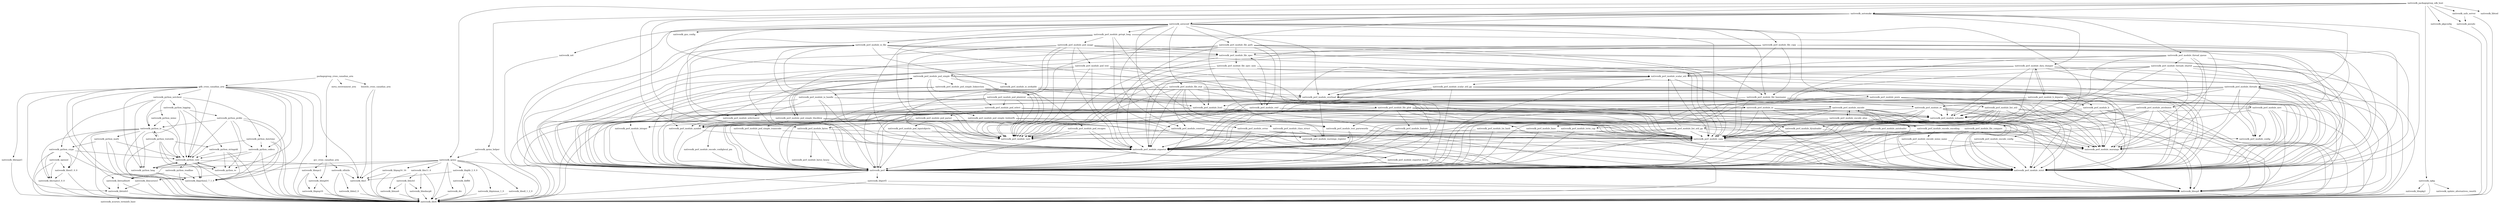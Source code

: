 digraph depends {
    node [shape=plaintext]
binutils_cross_canadian_arm -> nativesdk_libc6;
binutils_cross_canadian_arm -> nativesdk_libz1;
gcc_cross_canadian_arm -> nativesdk_elfutils;
gcc_cross_canadian_arm -> nativesdk_libmpc2;
gcc_cross_canadian_arm -> nativesdk_libmpfr4;
gdb_cross_canadian_arm -> nativesdk_libc6;
gdb_cross_canadian_arm -> nativesdk_libexpat1;
gdb_cross_canadian_arm -> nativesdk_libncurses5;
gdb_cross_canadian_arm -> nativesdk_libpython2_7_1_0;
gdb_cross_canadian_arm -> nativesdk_libreadline6;
gdb_cross_canadian_arm -> nativesdk_libtinfo5;
gdb_cross_canadian_arm -> nativesdk_libz1;
gdb_cross_canadian_arm -> nativesdk_python_codecs;
gdb_cross_canadian_arm -> nativesdk_python_core;
gdb_cross_canadian_arm -> nativesdk_python_lang;
gdb_cross_canadian_arm -> nativesdk_python_netclient;
gdb_cross_canadian_arm -> nativesdk_python_re;
nativesdk_autoconf -> nativesdk_gnu_config;
nativesdk_autoconf -> nativesdk_m4;
nativesdk_autoconf -> nativesdk_perl;
nativesdk_autoconf -> nativesdk_perl_module_carp;
nativesdk_autoconf -> nativesdk_perl_module_constant;
nativesdk_autoconf -> nativesdk_perl_module_errno;
nativesdk_autoconf -> nativesdk_perl_module_exporter;
nativesdk_autoconf -> nativesdk_perl_module_file_basename;
nativesdk_autoconf -> nativesdk_perl_module_file_compare;
nativesdk_autoconf -> nativesdk_perl_module_file_copy;
nativesdk_autoconf -> nativesdk_perl_module_file_glob;
nativesdk_autoconf -> nativesdk_perl_module_file_path;
nativesdk_autoconf -> nativesdk_perl_module_file_stat;
nativesdk_autoconf -> nativesdk_perl_module_getopt_long;
nativesdk_autoconf -> nativesdk_perl_module_io_file;
nativesdk_autoconf -> nativesdk_perl_module_posix;
nativesdk_automake -> nativesdk_autoconf;
nativesdk_automake -> nativesdk_perl;
nativesdk_automake -> nativesdk_perl_module_bytes;
nativesdk_automake -> nativesdk_perl_module_data_dumper;
nativesdk_automake -> nativesdk_perl_module_strict;
nativesdk_automake -> nativesdk_perl_module_text_parsewords;
nativesdk_automake -> nativesdk_perl_module_thread_queue;
nativesdk_automake -> nativesdk_perl_module_threads;
nativesdk_automake -> nativesdk_perl_module_vars;
nativesdk_dtc -> nativesdk_libc6;
nativesdk_elfutils -> nativesdk_libbz2_0;
nativesdk_elfutils -> nativesdk_libc6;
nativesdk_elfutils -> nativesdk_libz1;
nativesdk_libbz2_0 -> nativesdk_libc6;
nativesdk_libcrypto1_0_0 -> nativesdk_libc6;
nativesdk_libexpat1 -> nativesdk_libc6;
nativesdk_libffi6 -> nativesdk_libc6;
nativesdk_libglib_2_0_0 -> nativesdk_libc6;
nativesdk_libglib_2_0_0 -> nativesdk_libffi6;
nativesdk_libglib_2_0_0 -> nativesdk_libz1;
nativesdk_libgmp10 -> nativesdk_libc6;
nativesdk_libmpc2 -> nativesdk_libc6;
nativesdk_libmpc2 -> nativesdk_libgmp10;
nativesdk_libmpc2 -> nativesdk_libmpfr4;
nativesdk_libmpfr4 -> nativesdk_libc6;
nativesdk_libmpfr4 -> nativesdk_libgmp10;
nativesdk_libncurses5 -> nativesdk_libc6;
nativesdk_libncurses5 -> nativesdk_libtinfo5;
nativesdk_libopkg1 -> nativesdk_libc6;
nativesdk_libperl5 -> nativesdk_libc6;
nativesdk_libperl5 -> nativesdk_libssp0;
nativesdk_libpixman_1_0 -> nativesdk_libc6;
nativesdk_libpng16_16 -> nativesdk_libc6;
nativesdk_libpng16_16 -> nativesdk_libz1;
nativesdk_libpython2_7_1_0 -> nativesdk_libc6;
nativesdk_libreadline6 -> nativesdk_libc6;
nativesdk_libreadline6 -> nativesdk_libtinfo5;
nativesdk_libsdl_1_2_0 -> nativesdk_libc6;
nativesdk_libssl1_0_0 -> nativesdk_libc6;
nativesdk_libssl1_0_0 -> nativesdk_libcrypto1_0_0;
nativesdk_libssp0 -> nativesdk_libc6;
nativesdk_libtinfo5 -> nativesdk_libc6;
nativesdk_libtinfo5 -> nativesdk_ncurses_terminfo_base [style=dotted];
nativesdk_libx11_6 -> nativesdk_libc6;
nativesdk_libx11_6 -> nativesdk_libxau6;
nativesdk_libx11_6 -> nativesdk_libxcb1;
nativesdk_libx11_6 -> nativesdk_libxdmcp6;
nativesdk_libxau6 -> nativesdk_libc6;
nativesdk_libxcb1 -> nativesdk_libc6;
nativesdk_libxcb1 -> nativesdk_libxau6;
nativesdk_libxcb1 -> nativesdk_libxdmcp6;
nativesdk_libxdmcp6 -> nativesdk_libc6;
nativesdk_libz1 -> nativesdk_libc6;
nativesdk_m4 -> nativesdk_libc6;
nativesdk_openssl -> nativesdk_libc6;
nativesdk_openssl -> nativesdk_libcrypto1_0_0;
nativesdk_openssl -> nativesdk_libssl1_0_0;
nativesdk_opkg -> nativesdk_libc6;
nativesdk_opkg -> nativesdk_libopkg1;
nativesdk_opkg -> nativesdk_update_alternatives_cworth;
nativesdk_packagegroup_sdk_host -> nativesdk_autoconf;
nativesdk_packagegroup_sdk_host -> nativesdk_automake;
nativesdk_packagegroup_sdk_host -> nativesdk_libtool;
nativesdk_packagegroup_sdk_host -> nativesdk_opkg;
nativesdk_packagegroup_sdk_host -> nativesdk_pkgconfig;
nativesdk_packagegroup_sdk_host -> nativesdk_pseudo;
nativesdk_packagegroup_sdk_host -> nativesdk_qemu;
nativesdk_packagegroup_sdk_host -> nativesdk_qemu_helper;
nativesdk_packagegroup_sdk_host -> nativesdk_unfs_server;
nativesdk_perl -> nativesdk_libc6;
nativesdk_perl -> nativesdk_libperl5;
nativesdk_perl -> nativesdk_libssp0;
nativesdk_perl_module_attributes -> nativesdk_libc6;
nativesdk_perl_module_attributes -> nativesdk_libssp0;
nativesdk_perl_module_attributes -> nativesdk_perl;
nativesdk_perl_module_attributes -> nativesdk_perl_module_carp;
nativesdk_perl_module_attributes -> nativesdk_perl_module_exporter;
nativesdk_perl_module_attributes -> nativesdk_perl_module_strict;
nativesdk_perl_module_attributes -> nativesdk_perl_module_warnings;
nativesdk_perl_module_attributes -> nativesdk_perl_module_xsloader;
nativesdk_perl_module_autoloader -> nativesdk_perl;
nativesdk_perl_module_autoloader -> nativesdk_perl_module_carp;
nativesdk_perl_module_autoloader -> nativesdk_perl_module_strict;
nativesdk_perl_module_b -> nativesdk_libc6;
nativesdk_perl_module_b -> nativesdk_libssp0;
nativesdk_perl_module_b -> nativesdk_perl;
nativesdk_perl_module_b -> nativesdk_perl_module_exporter;
nativesdk_perl_module_b -> nativesdk_perl_module_strict;
nativesdk_perl_module_b -> nativesdk_perl_module_xsloader;
nativesdk_perl_module_b_deparse -> nativesdk_perl;
nativesdk_perl_module_b_deparse -> nativesdk_perl_module_b;
nativesdk_perl_module_b_deparse -> nativesdk_perl_module_carp;
nativesdk_perl_module_b_deparse -> nativesdk_perl_module_data_dumper;
nativesdk_perl_module_b_deparse -> nativesdk_perl_module_re;
nativesdk_perl_module_b_deparse -> nativesdk_perl_module_strict;
nativesdk_perl_module_b_deparse -> nativesdk_perl_module_vars;
nativesdk_perl_module_b_deparse -> nativesdk_perl_module_warnings;
nativesdk_perl_module_base -> nativesdk_perl;
nativesdk_perl_module_base -> nativesdk_perl_module_carp;
nativesdk_perl_module_base -> nativesdk_perl_module_strict;
nativesdk_perl_module_base -> nativesdk_perl_module_vars;
nativesdk_perl_module_bytes -> nativesdk_perl;
nativesdk_perl_module_bytes -> nativesdk_perl_module_bytes_heavy;
nativesdk_perl_module_bytes -> nativesdk_perl_module_carp;
nativesdk_perl_module_bytes_heavy -> nativesdk_perl;
nativesdk_perl_module_carp -> nativesdk_perl;
nativesdk_perl_module_carp -> nativesdk_perl_module_exporter;
nativesdk_perl_module_carp -> nativesdk_perl_module_strict;
nativesdk_perl_module_carp -> nativesdk_perl_module_warnings;
nativesdk_perl_module_class_struct -> nativesdk_perl;
nativesdk_perl_module_class_struct -> nativesdk_perl_module_carp;
nativesdk_perl_module_class_struct -> nativesdk_perl_module_exporter;
nativesdk_perl_module_class_struct -> nativesdk_perl_module_strict;
nativesdk_perl_module_class_struct -> nativesdk_perl_module_warnings_register;
nativesdk_perl_module_constant -> nativesdk_perl;
nativesdk_perl_module_constant -> nativesdk_perl_module_carp;
nativesdk_perl_module_constant -> nativesdk_perl_module_strict;
nativesdk_perl_module_constant -> nativesdk_perl_module_vars;
nativesdk_perl_module_constant -> nativesdk_perl_module_warnings_register;
nativesdk_perl_module_cwd -> nativesdk_libc6;
nativesdk_perl_module_cwd -> nativesdk_libssp0;
nativesdk_perl_module_cwd -> nativesdk_perl;
nativesdk_perl_module_cwd -> nativesdk_perl_module_dynaloader;
nativesdk_perl_module_cwd -> nativesdk_perl_module_exporter;
nativesdk_perl_module_cwd -> nativesdk_perl_module_file_spec;
nativesdk_perl_module_cwd -> nativesdk_perl_module_strict;
nativesdk_perl_module_cwd -> nativesdk_perl_module_vars;
nativesdk_perl_module_cwd -> nativesdk_perl_module_xsloader;
nativesdk_perl_module_data_dumper -> nativesdk_libc6;
nativesdk_perl_module_data_dumper -> nativesdk_libssp0;
nativesdk_perl_module_data_dumper -> nativesdk_perl;
nativesdk_perl_module_data_dumper -> nativesdk_perl_module_b_deparse;
nativesdk_perl_module_data_dumper -> nativesdk_perl_module_carp;
nativesdk_perl_module_data_dumper -> nativesdk_perl_module_config;
nativesdk_perl_module_data_dumper -> nativesdk_perl_module_exporter;
nativesdk_perl_module_data_dumper -> nativesdk_perl_module_overload;
nativesdk_perl_module_data_dumper -> nativesdk_perl_module_scalar_util;
nativesdk_perl_module_data_dumper -> nativesdk_perl_module_xsloader;
nativesdk_perl_module_dynaloader -> nativesdk_perl;
nativesdk_perl_module_dynaloader -> nativesdk_perl_module_carp;
nativesdk_perl_module_dynaloader -> nativesdk_perl_module_config;
nativesdk_perl_module_encode -> nativesdk_libc6;
nativesdk_perl_module_encode -> nativesdk_libssp0;
nativesdk_perl_module_encode -> nativesdk_perl;
nativesdk_perl_module_encode -> nativesdk_perl_module_base;
nativesdk_perl_module_encode -> nativesdk_perl_module_bytes;
nativesdk_perl_module_encode -> nativesdk_perl_module_carp;
nativesdk_perl_module_encode -> nativesdk_perl_module_encode_alias;
nativesdk_perl_module_encode -> nativesdk_perl_module_encode_config;
nativesdk_perl_module_encode -> nativesdk_perl_module_encode_configlocal_pm;
nativesdk_perl_module_encode -> nativesdk_perl_module_encode_encoding;
nativesdk_perl_module_encode -> nativesdk_perl_module_exporter;
nativesdk_perl_module_encode -> nativesdk_perl_module_strict;
nativesdk_perl_module_encode -> nativesdk_perl_module_warnings;
nativesdk_perl_module_encode -> nativesdk_perl_module_xsloader;
nativesdk_perl_module_encode_alias -> nativesdk_perl;
nativesdk_perl_module_encode_alias -> nativesdk_perl_module_base;
nativesdk_perl_module_encode_alias -> nativesdk_perl_module_encode;
nativesdk_perl_module_encode_alias -> nativesdk_perl_module_strict;
nativesdk_perl_module_encode_alias -> nativesdk_perl_module_warnings;
nativesdk_perl_module_encode_config -> nativesdk_perl;
nativesdk_perl_module_encode_config -> nativesdk_perl_module_strict;
nativesdk_perl_module_encode_config -> nativesdk_perl_module_warnings;
nativesdk_perl_module_encode_configlocal_pm -> nativesdk_perl;
nativesdk_perl_module_encode_encoding -> nativesdk_perl;
nativesdk_perl_module_encode_encoding -> nativesdk_perl_module_carp;
nativesdk_perl_module_encode_encoding -> nativesdk_perl_module_encode;
nativesdk_perl_module_encode_encoding -> nativesdk_perl_module_encode_mime_name;
nativesdk_perl_module_encode_encoding -> nativesdk_perl_module_strict;
nativesdk_perl_module_encode_encoding -> nativesdk_perl_module_warnings;
nativesdk_perl_module_encode_mime_name -> nativesdk_perl;
nativesdk_perl_module_encode_mime_name -> nativesdk_perl_module_strict;
nativesdk_perl_module_encode_mime_name -> nativesdk_perl_module_warnings;
nativesdk_perl_module_errno -> nativesdk_perl;
nativesdk_perl_module_errno -> nativesdk_perl_module_carp;
nativesdk_perl_module_errno -> nativesdk_perl_module_exporter;
nativesdk_perl_module_errno -> nativesdk_perl_module_strict;
nativesdk_perl_module_exporter -> nativesdk_perl;
nativesdk_perl_module_exporter -> nativesdk_perl_module_exporter_heavy;
nativesdk_perl_module_exporter_heavy -> nativesdk_perl;
nativesdk_perl_module_exporter_heavy -> nativesdk_perl_module_carp;
nativesdk_perl_module_exporter_heavy -> nativesdk_perl_module_exporter;
nativesdk_perl_module_exporter_heavy -> nativesdk_perl_module_strict;
nativesdk_perl_module_fcntl -> nativesdk_libc6;
nativesdk_perl_module_fcntl -> nativesdk_libssp0;
nativesdk_perl_module_fcntl -> nativesdk_perl;
nativesdk_perl_module_fcntl -> nativesdk_perl_module_exporter;
nativesdk_perl_module_fcntl -> nativesdk_perl_module_strict;
nativesdk_perl_module_fcntl -> nativesdk_perl_module_xsloader;
nativesdk_perl_module_feature -> nativesdk_perl;
nativesdk_perl_module_feature -> nativesdk_perl_module_carp;
nativesdk_perl_module_file_basename -> nativesdk_perl;
nativesdk_perl_module_file_basename -> nativesdk_perl_module_carp;
nativesdk_perl_module_file_basename -> nativesdk_perl_module_exporter;
nativesdk_perl_module_file_basename -> nativesdk_perl_module_re;
nativesdk_perl_module_file_basename -> nativesdk_perl_module_strict;
nativesdk_perl_module_file_basename -> nativesdk_perl_module_warnings;
nativesdk_perl_module_file_compare -> nativesdk_perl;
nativesdk_perl_module_file_compare -> nativesdk_perl_module_carp;
nativesdk_perl_module_file_compare -> nativesdk_perl_module_exporter;
nativesdk_perl_module_file_compare -> nativesdk_perl_module_strict;
nativesdk_perl_module_file_compare -> nativesdk_perl_module_warnings;
nativesdk_perl_module_file_copy -> nativesdk_perl;
nativesdk_perl_module_file_copy -> nativesdk_perl_module_carp;
nativesdk_perl_module_file_copy -> nativesdk_perl_module_config;
nativesdk_perl_module_file_copy -> nativesdk_perl_module_exporter;
nativesdk_perl_module_file_copy -> nativesdk_perl_module_file_basename;
nativesdk_perl_module_file_copy -> nativesdk_perl_module_file_spec;
nativesdk_perl_module_file_copy -> nativesdk_perl_module_strict;
nativesdk_perl_module_file_copy -> nativesdk_perl_module_warnings;
nativesdk_perl_module_file_glob -> nativesdk_libc6;
nativesdk_perl_module_file_glob -> nativesdk_libssp0;
nativesdk_perl_module_file_glob -> nativesdk_perl;
nativesdk_perl_module_file_glob -> nativesdk_perl_module_exporter;
nativesdk_perl_module_file_glob -> nativesdk_perl_module_feature;
nativesdk_perl_module_file_glob -> nativesdk_perl_module_strict;
nativesdk_perl_module_file_glob -> nativesdk_perl_module_text_parsewords;
nativesdk_perl_module_file_glob -> nativesdk_perl_module_xsloader;
nativesdk_perl_module_file_path -> nativesdk_perl;
nativesdk_perl_module_file_path -> nativesdk_perl_module_carp;
nativesdk_perl_module_file_path -> nativesdk_perl_module_cwd;
nativesdk_perl_module_file_path -> nativesdk_perl_module_exporter;
nativesdk_perl_module_file_path -> nativesdk_perl_module_file_basename;
nativesdk_perl_module_file_path -> nativesdk_perl_module_file_spec;
nativesdk_perl_module_file_path -> nativesdk_perl_module_strict;
nativesdk_perl_module_file_path -> nativesdk_perl_module_vars;
nativesdk_perl_module_file_spec -> nativesdk_perl;
nativesdk_perl_module_file_spec -> nativesdk_perl_module_file_spec_unix;
nativesdk_perl_module_file_spec -> nativesdk_perl_module_strict;
nativesdk_perl_module_file_spec -> nativesdk_perl_module_vars;
nativesdk_perl_module_file_spec_unix -> nativesdk_perl;
nativesdk_perl_module_file_spec_unix -> nativesdk_perl_module_cwd;
nativesdk_perl_module_file_spec_unix -> nativesdk_perl_module_scalar_util;
nativesdk_perl_module_file_spec_unix -> nativesdk_perl_module_strict;
nativesdk_perl_module_file_spec_unix -> nativesdk_perl_module_vars;
nativesdk_perl_module_file_stat -> nativesdk_perl;
nativesdk_perl_module_file_stat -> nativesdk_perl_module_carp;
nativesdk_perl_module_file_stat -> nativesdk_perl_module_class_struct;
nativesdk_perl_module_file_stat -> nativesdk_perl_module_constant;
nativesdk_perl_module_file_stat -> nativesdk_perl_module_exporter;
nativesdk_perl_module_file_stat -> nativesdk_perl_module_fcntl;
nativesdk_perl_module_file_stat -> nativesdk_perl_module_overload;
nativesdk_perl_module_file_stat -> nativesdk_perl_module_strict;
nativesdk_perl_module_file_stat -> nativesdk_perl_module_symbol;
nativesdk_perl_module_file_stat -> nativesdk_perl_module_vars;
nativesdk_perl_module_file_stat -> nativesdk_perl_module_warnings;
nativesdk_perl_module_file_stat -> nativesdk_perl_module_warnings_register;
nativesdk_perl_module_getopt_long -> nativesdk_perl;
nativesdk_perl_module_getopt_long -> nativesdk_perl_module_constant;
nativesdk_perl_module_getopt_long -> nativesdk_perl_module_exporter;
nativesdk_perl_module_getopt_long -> nativesdk_perl_module_overload;
nativesdk_perl_module_getopt_long -> nativesdk_perl_module_pod_usage;
nativesdk_perl_module_getopt_long -> nativesdk_perl_module_strict;
nativesdk_perl_module_getopt_long -> nativesdk_perl_module_text_parsewords;
nativesdk_perl_module_getopt_long -> nativesdk_perl_module_vars;
nativesdk_perl_module_integer -> nativesdk_perl;
nativesdk_perl_module_io -> nativesdk_libc6;
nativesdk_perl_module_io -> nativesdk_libssp0;
nativesdk_perl_module_io -> nativesdk_perl;
nativesdk_perl_module_io -> nativesdk_perl_module_carp;
nativesdk_perl_module_io -> nativesdk_perl_module_strict;
nativesdk_perl_module_io -> nativesdk_perl_module_warnings;
nativesdk_perl_module_io -> nativesdk_perl_module_xsloader;
nativesdk_perl_module_io_file -> nativesdk_perl;
nativesdk_perl_module_io_file -> nativesdk_perl_module_carp;
nativesdk_perl_module_io_file -> nativesdk_perl_module_exporter;
nativesdk_perl_module_io_file -> nativesdk_perl_module_fcntl;
nativesdk_perl_module_io_file -> nativesdk_perl_module_file_spec;
nativesdk_perl_module_io_file -> nativesdk_perl_module_io_seekable;
nativesdk_perl_module_io_file -> nativesdk_perl_module_selectsaver;
nativesdk_perl_module_io_file -> nativesdk_perl_module_strict;
nativesdk_perl_module_io_file -> nativesdk_perl_module_symbol;
nativesdk_perl_module_io_handle -> nativesdk_perl;
nativesdk_perl_module_io_handle -> nativesdk_perl_module_carp;
nativesdk_perl_module_io_handle -> nativesdk_perl_module_exporter;
nativesdk_perl_module_io_handle -> nativesdk_perl_module_io;
nativesdk_perl_module_io_handle -> nativesdk_perl_module_io_file;
nativesdk_perl_module_io_handle -> nativesdk_perl_module_selectsaver;
nativesdk_perl_module_io_handle -> nativesdk_perl_module_strict;
nativesdk_perl_module_io_handle -> nativesdk_perl_module_symbol;
nativesdk_perl_module_io_seekable -> nativesdk_perl;
nativesdk_perl_module_io_seekable -> nativesdk_perl_module_carp;
nativesdk_perl_module_io_seekable -> nativesdk_perl_module_exporter;
nativesdk_perl_module_io_seekable -> nativesdk_perl_module_fcntl;
nativesdk_perl_module_io_seekable -> nativesdk_perl_module_io_handle;
nativesdk_perl_module_io_seekable -> nativesdk_perl_module_strict;
nativesdk_perl_module_list_util -> nativesdk_libc6;
nativesdk_perl_module_list_util -> nativesdk_libssp0;
nativesdk_perl_module_list_util -> nativesdk_perl;
nativesdk_perl_module_list_util -> nativesdk_perl_module_dynaloader;
nativesdk_perl_module_list_util -> nativesdk_perl_module_exporter;
nativesdk_perl_module_list_util -> nativesdk_perl_module_list_util_pp;
nativesdk_perl_module_list_util -> nativesdk_perl_module_strict;
nativesdk_perl_module_list_util -> nativesdk_perl_module_vars;
nativesdk_perl_module_list_util -> nativesdk_perl_module_xsloader;
nativesdk_perl_module_list_util_pp -> nativesdk_perl;
nativesdk_perl_module_list_util_pp -> nativesdk_perl_module_carp;
nativesdk_perl_module_list_util_pp -> nativesdk_perl_module_exporter;
nativesdk_perl_module_list_util_pp -> nativesdk_perl_module_scalar_util;
nativesdk_perl_module_list_util_pp -> nativesdk_perl_module_strict;
nativesdk_perl_module_list_util_pp -> nativesdk_perl_module_vars;
nativesdk_perl_module_list_util_pp -> nativesdk_perl_module_warnings;
nativesdk_perl_module_mro -> nativesdk_libc6;
nativesdk_perl_module_mro -> nativesdk_libssp0;
nativesdk_perl_module_mro -> nativesdk_perl;
nativesdk_perl_module_mro -> nativesdk_perl_module_strict;
nativesdk_perl_module_mro -> nativesdk_perl_module_warnings;
nativesdk_perl_module_mro -> nativesdk_perl_module_xsloader;
nativesdk_perl_module_overload -> nativesdk_perl;
nativesdk_perl_module_overload -> nativesdk_perl_module_mro;
nativesdk_perl_module_overload -> nativesdk_perl_module_scalar_util;
nativesdk_perl_module_overload -> nativesdk_perl_module_warnings_register;
nativesdk_perl_module_pod_escapes -> nativesdk_perl;
nativesdk_perl_module_pod_escapes -> nativesdk_perl_module_exporter;
nativesdk_perl_module_pod_escapes -> nativesdk_perl_module_strict;
nativesdk_perl_module_pod_escapes -> nativesdk_perl_module_vars;
nativesdk_perl_module_pod_inputobjects -> nativesdk_perl;
nativesdk_perl_module_pod_inputobjects -> nativesdk_perl_module_strict;
nativesdk_perl_module_pod_inputobjects -> nativesdk_perl_module_vars;
nativesdk_perl_module_pod_parser -> nativesdk_perl;
nativesdk_perl_module_pod_parser -> nativesdk_perl_module_carp;
nativesdk_perl_module_pod_parser -> nativesdk_perl_module_exporter;
nativesdk_perl_module_pod_parser -> nativesdk_perl_module_pod_inputobjects;
nativesdk_perl_module_pod_parser -> nativesdk_perl_module_strict;
nativesdk_perl_module_pod_parser -> nativesdk_perl_module_symbol;
nativesdk_perl_module_pod_parser -> nativesdk_perl_module_vars;
nativesdk_perl_module_pod_plaintext -> nativesdk_perl;
nativesdk_perl_module_pod_plaintext -> nativesdk_perl_module_carp;
nativesdk_perl_module_pod_plaintext -> nativesdk_perl_module_pod_select;
nativesdk_perl_module_pod_plaintext -> nativesdk_perl_module_strict;
nativesdk_perl_module_pod_plaintext -> nativesdk_perl_module_symbol;
nativesdk_perl_module_pod_plaintext -> nativesdk_perl_module_vars;
nativesdk_perl_module_pod_select -> nativesdk_perl;
nativesdk_perl_module_pod_select -> nativesdk_perl_module_carp;
nativesdk_perl_module_pod_select -> nativesdk_perl_module_pod_parser;
nativesdk_perl_module_pod_select -> nativesdk_perl_module_strict;
nativesdk_perl_module_pod_select -> nativesdk_perl_module_vars;
nativesdk_perl_module_pod_simple -> nativesdk_perl;
nativesdk_perl_module_pod_simple -> nativesdk_perl_module_carp;
nativesdk_perl_module_pod_simple -> nativesdk_perl_module_integer;
nativesdk_perl_module_pod_simple -> nativesdk_perl_module_pod_escapes;
nativesdk_perl_module_pod_simple -> nativesdk_perl_module_pod_simple_blackbox;
nativesdk_perl_module_pod_simple -> nativesdk_perl_module_pod_simple_linksection;
nativesdk_perl_module_pod_simple -> nativesdk_perl_module_pod_simple_tiedoutfh;
nativesdk_perl_module_pod_simple -> nativesdk_perl_module_strict;
nativesdk_perl_module_pod_simple -> nativesdk_perl_module_symbol;
nativesdk_perl_module_pod_simple -> nativesdk_perl_module_vars;
nativesdk_perl_module_pod_simple_blackbox -> nativesdk_perl;
nativesdk_perl_module_pod_simple_blackbox -> nativesdk_perl_module_carp;
nativesdk_perl_module_pod_simple_blackbox -> nativesdk_perl_module_integer;
nativesdk_perl_module_pod_simple_blackbox -> nativesdk_perl_module_pod_simple;
nativesdk_perl_module_pod_simple_blackbox -> nativesdk_perl_module_pod_simple_transcode;
nativesdk_perl_module_pod_simple_blackbox -> nativesdk_perl_module_strict;
nativesdk_perl_module_pod_simple_blackbox -> nativesdk_perl_module_vars;
nativesdk_perl_module_pod_simple_linksection -> nativesdk_perl;
nativesdk_perl_module_pod_simple_linksection -> nativesdk_perl_module_overload;
nativesdk_perl_module_pod_simple_linksection -> nativesdk_perl_module_pod_simple_blackbox;
nativesdk_perl_module_pod_simple_linksection -> nativesdk_perl_module_strict;
nativesdk_perl_module_pod_simple_linksection -> nativesdk_perl_module_vars;
nativesdk_perl_module_pod_simple_tiedoutfh -> nativesdk_perl;
nativesdk_perl_module_pod_simple_tiedoutfh -> nativesdk_perl_module_carp;
nativesdk_perl_module_pod_simple_tiedoutfh -> nativesdk_perl_module_strict;
nativesdk_perl_module_pod_simple_tiedoutfh -> nativesdk_perl_module_symbol;
nativesdk_perl_module_pod_simple_tiedoutfh -> nativesdk_perl_module_vars;
nativesdk_perl_module_pod_simple_transcode -> nativesdk_perl;
nativesdk_perl_module_pod_simple_transcode -> nativesdk_perl_module_vars;
nativesdk_perl_module_pod_text -> nativesdk_perl;
nativesdk_perl_module_pod_text -> nativesdk_perl_module_carp;
nativesdk_perl_module_pod_text -> nativesdk_perl_module_encode;
nativesdk_perl_module_pod_text -> nativesdk_perl_module_exporter;
nativesdk_perl_module_pod_text -> nativesdk_perl_module_pod_simple;
nativesdk_perl_module_pod_text -> nativesdk_perl_module_strict;
nativesdk_perl_module_pod_text -> nativesdk_perl_module_vars;
nativesdk_perl_module_pod_usage -> nativesdk_perl;
nativesdk_perl_module_pod_usage -> nativesdk_perl_module_carp;
nativesdk_perl_module_pod_usage -> nativesdk_perl_module_config;
nativesdk_perl_module_pod_usage -> nativesdk_perl_module_exporter;
nativesdk_perl_module_pod_usage -> nativesdk_perl_module_file_spec;
nativesdk_perl_module_pod_usage -> nativesdk_perl_module_pod_plaintext;
nativesdk_perl_module_pod_usage -> nativesdk_perl_module_pod_select;
nativesdk_perl_module_pod_usage -> nativesdk_perl_module_pod_text;
nativesdk_perl_module_pod_usage -> nativesdk_perl_module_strict;
nativesdk_perl_module_pod_usage -> nativesdk_perl_module_vars;
nativesdk_perl_module_posix -> nativesdk_libc6;
nativesdk_perl_module_posix -> nativesdk_libssp0;
nativesdk_perl_module_posix -> nativesdk_perl;
nativesdk_perl_module_posix -> nativesdk_perl_module_autoloader;
nativesdk_perl_module_posix -> nativesdk_perl_module_exporter;
nativesdk_perl_module_posix -> nativesdk_perl_module_fcntl;
nativesdk_perl_module_posix -> nativesdk_perl_module_strict;
nativesdk_perl_module_posix -> nativesdk_perl_module_tie_hash;
nativesdk_perl_module_posix -> nativesdk_perl_module_vars;
nativesdk_perl_module_posix -> nativesdk_perl_module_warnings;
nativesdk_perl_module_posix -> nativesdk_perl_module_xsloader;
nativesdk_perl_module_re -> nativesdk_libc6;
nativesdk_perl_module_re -> nativesdk_libssp0;
nativesdk_perl_module_re -> nativesdk_perl;
nativesdk_perl_module_re -> nativesdk_perl_module_carp;
nativesdk_perl_module_re -> nativesdk_perl_module_exporter;
nativesdk_perl_module_re -> nativesdk_perl_module_strict;
nativesdk_perl_module_re -> nativesdk_perl_module_term_cap;
nativesdk_perl_module_re -> nativesdk_perl_module_warnings;
nativesdk_perl_module_re -> nativesdk_perl_module_xsloader;
nativesdk_perl_module_scalar_util -> nativesdk_perl;
nativesdk_perl_module_scalar_util -> nativesdk_perl_module_carp;
nativesdk_perl_module_scalar_util -> nativesdk_perl_module_exporter;
nativesdk_perl_module_scalar_util -> nativesdk_perl_module_list_util;
nativesdk_perl_module_scalar_util -> nativesdk_perl_module_scalar_util_pp;
nativesdk_perl_module_scalar_util -> nativesdk_perl_module_strict;
nativesdk_perl_module_scalar_util -> nativesdk_perl_module_vars;
nativesdk_perl_module_scalar_util_pp -> nativesdk_perl;
nativesdk_perl_module_scalar_util_pp -> nativesdk_perl_module_b;
nativesdk_perl_module_scalar_util_pp -> nativesdk_perl_module_exporter;
nativesdk_perl_module_scalar_util_pp -> nativesdk_perl_module_overload;
nativesdk_perl_module_scalar_util_pp -> nativesdk_perl_module_strict;
nativesdk_perl_module_scalar_util_pp -> nativesdk_perl_module_vars;
nativesdk_perl_module_scalar_util_pp -> nativesdk_perl_module_warnings;
nativesdk_perl_module_selectsaver -> nativesdk_perl;
nativesdk_perl_module_selectsaver -> nativesdk_perl_module_carp;
nativesdk_perl_module_selectsaver -> nativesdk_perl_module_symbol;
nativesdk_perl_module_symbol -> nativesdk_perl;
nativesdk_perl_module_symbol -> nativesdk_perl_module_exporter;
nativesdk_perl_module_term_cap -> nativesdk_perl;
nativesdk_perl_module_term_cap -> nativesdk_perl_module_carp;
nativesdk_perl_module_term_cap -> nativesdk_perl_module_strict;
nativesdk_perl_module_term_cap -> nativesdk_perl_module_vars;
nativesdk_perl_module_text_parsewords -> nativesdk_perl;
nativesdk_perl_module_text_parsewords -> nativesdk_perl_module_carp;
nativesdk_perl_module_text_parsewords -> nativesdk_perl_module_exporter;
nativesdk_perl_module_text_parsewords -> nativesdk_perl_module_strict;
nativesdk_perl_module_thread_queue -> nativesdk_perl;
nativesdk_perl_module_thread_queue -> nativesdk_perl_module_attributes;
nativesdk_perl_module_thread_queue -> nativesdk_perl_module_carp;
nativesdk_perl_module_thread_queue -> nativesdk_perl_module_scalar_util;
nativesdk_perl_module_thread_queue -> nativesdk_perl_module_strict;
nativesdk_perl_module_thread_queue -> nativesdk_perl_module_threads_shared;
nativesdk_perl_module_thread_queue -> nativesdk_perl_module_warnings;
nativesdk_perl_module_threads -> nativesdk_libc6;
nativesdk_perl_module_threads -> nativesdk_libssp0;
nativesdk_perl_module_threads -> nativesdk_perl;
nativesdk_perl_module_threads -> nativesdk_perl_module_carp;
nativesdk_perl_module_threads -> nativesdk_perl_module_config;
nativesdk_perl_module_threads -> nativesdk_perl_module_overload;
nativesdk_perl_module_threads -> nativesdk_perl_module_strict;
nativesdk_perl_module_threads -> nativesdk_perl_module_warnings;
nativesdk_perl_module_threads -> nativesdk_perl_module_xsloader;
nativesdk_perl_module_threads_shared -> nativesdk_libc6;
nativesdk_perl_module_threads_shared -> nativesdk_libssp0;
nativesdk_perl_module_threads_shared -> nativesdk_perl;
nativesdk_perl_module_threads_shared -> nativesdk_perl_module_carp;
nativesdk_perl_module_threads_shared -> nativesdk_perl_module_scalar_util;
nativesdk_perl_module_threads_shared -> nativesdk_perl_module_strict;
nativesdk_perl_module_threads_shared -> nativesdk_perl_module_warnings;
nativesdk_perl_module_threads_shared -> nativesdk_perl_module_xsloader;
nativesdk_perl_module_tie_hash -> nativesdk_perl;
nativesdk_perl_module_tie_hash -> nativesdk_perl_module_carp;
nativesdk_perl_module_tie_hash -> nativesdk_perl_module_warnings_register;
nativesdk_perl_module_xsloader -> nativesdk_perl;
nativesdk_perl_module_xsloader -> nativesdk_perl_module_carp;
nativesdk_perl_module_xsloader -> nativesdk_perl_module_dynaloader;
nativesdk_pkgconfig -> nativesdk_libc6;
nativesdk_pseudo -> nativesdk_libc6;
nativesdk_python_codecs -> nativesdk_libc6;
nativesdk_python_codecs -> nativesdk_libpython2_7_1_0;
nativesdk_python_codecs -> nativesdk_python_core;
nativesdk_python_codecs -> nativesdk_python_lang;
nativesdk_python_core -> nativesdk_libc6;
nativesdk_python_core -> nativesdk_libpython2_7_1_0;
nativesdk_python_core -> nativesdk_libz1;
nativesdk_python_core -> nativesdk_python_lang;
nativesdk_python_core -> nativesdk_python_re;
nativesdk_python_core -> nativesdk_python_readline [style=dotted];
nativesdk_python_crypt -> nativesdk_libc6;
nativesdk_python_crypt -> nativesdk_libcrypto1_0_0;
nativesdk_python_crypt -> nativesdk_libpython2_7_1_0;
nativesdk_python_crypt -> nativesdk_libssl1_0_0;
nativesdk_python_crypt -> nativesdk_openssl [style=dotted];
nativesdk_python_crypt -> nativesdk_python_core;
nativesdk_python_datetime -> nativesdk_libc6;
nativesdk_python_datetime -> nativesdk_libpython2_7_1_0;
nativesdk_python_datetime -> nativesdk_python_codecs;
nativesdk_python_datetime -> nativesdk_python_core;
nativesdk_python_io -> nativesdk_libc6;
nativesdk_python_io -> nativesdk_libcrypto1_0_0;
nativesdk_python_io -> nativesdk_libpython2_7_1_0;
nativesdk_python_io -> nativesdk_libssl1_0_0;
nativesdk_python_io -> nativesdk_python_core;
nativesdk_python_io -> nativesdk_python_math;
nativesdk_python_io -> nativesdk_python_textutils;
nativesdk_python_lang -> nativesdk_libc6;
nativesdk_python_lang -> nativesdk_libpython2_7_1_0;
nativesdk_python_lang -> nativesdk_python_core;
nativesdk_python_logging -> nativesdk_python_core;
nativesdk_python_logging -> nativesdk_python_io;
nativesdk_python_logging -> nativesdk_python_lang;
nativesdk_python_logging -> nativesdk_python_pickle;
nativesdk_python_logging -> nativesdk_python_stringold;
nativesdk_python_math -> nativesdk_libc6;
nativesdk_python_math -> nativesdk_libpython2_7_1_0;
nativesdk_python_math -> nativesdk_python_core;
nativesdk_python_math -> nativesdk_python_crypt;
nativesdk_python_mime -> nativesdk_python_core;
nativesdk_python_mime -> nativesdk_python_io;
nativesdk_python_netclient -> nativesdk_python_core;
nativesdk_python_netclient -> nativesdk_python_crypt;
nativesdk_python_netclient -> nativesdk_python_datetime;
nativesdk_python_netclient -> nativesdk_python_io;
nativesdk_python_netclient -> nativesdk_python_lang;
nativesdk_python_netclient -> nativesdk_python_logging;
nativesdk_python_netclient -> nativesdk_python_mime;
nativesdk_python_pickle -> nativesdk_libc6;
nativesdk_python_pickle -> nativesdk_libpython2_7_1_0;
nativesdk_python_pickle -> nativesdk_python_codecs;
nativesdk_python_pickle -> nativesdk_python_core;
nativesdk_python_pickle -> nativesdk_python_io;
nativesdk_python_pickle -> nativesdk_python_re;
nativesdk_python_re -> nativesdk_python_core;
nativesdk_python_readline -> nativesdk_libc6;
nativesdk_python_readline -> nativesdk_libpython2_7_1_0;
nativesdk_python_readline -> nativesdk_libreadline6;
nativesdk_python_readline -> nativesdk_python_core;
nativesdk_python_stringold -> nativesdk_libc6;
nativesdk_python_stringold -> nativesdk_libpython2_7_1_0;
nativesdk_python_stringold -> nativesdk_python_core;
nativesdk_python_stringold -> nativesdk_python_re;
nativesdk_python_textutils -> nativesdk_libc6;
nativesdk_python_textutils -> nativesdk_libpython2_7_1_0;
nativesdk_python_textutils -> nativesdk_python_core;
nativesdk_python_textutils -> nativesdk_python_io;
nativesdk_python_textutils -> nativesdk_python_re;
nativesdk_python_textutils -> nativesdk_python_stringold;
nativesdk_qemu -> nativesdk_dtc;
nativesdk_qemu -> nativesdk_libc6;
nativesdk_qemu -> nativesdk_libglib_2_0_0;
nativesdk_qemu -> nativesdk_libncurses5;
nativesdk_qemu -> nativesdk_libpixman_1_0;
nativesdk_qemu -> nativesdk_libpng16_16;
nativesdk_qemu -> nativesdk_libsdl_1_2_0;
nativesdk_qemu -> nativesdk_libssp0;
nativesdk_qemu -> nativesdk_libtinfo5;
nativesdk_qemu -> nativesdk_libx11_6;
nativesdk_qemu -> nativesdk_libz1;
nativesdk_qemu_helper -> nativesdk_libc6;
nativesdk_qemu_helper -> nativesdk_qemu;
nativesdk_unfs_server -> nativesdk_libc6;
nativesdk_unfs_server -> nativesdk_pseudo;
packagegroup_cross_canadian_arm -> binutils_cross_canadian_arm;
packagegroup_cross_canadian_arm -> gcc_cross_canadian_arm;
packagegroup_cross_canadian_arm -> gdb_cross_canadian_arm;
packagegroup_cross_canadian_arm -> meta_environment_arm;
}
